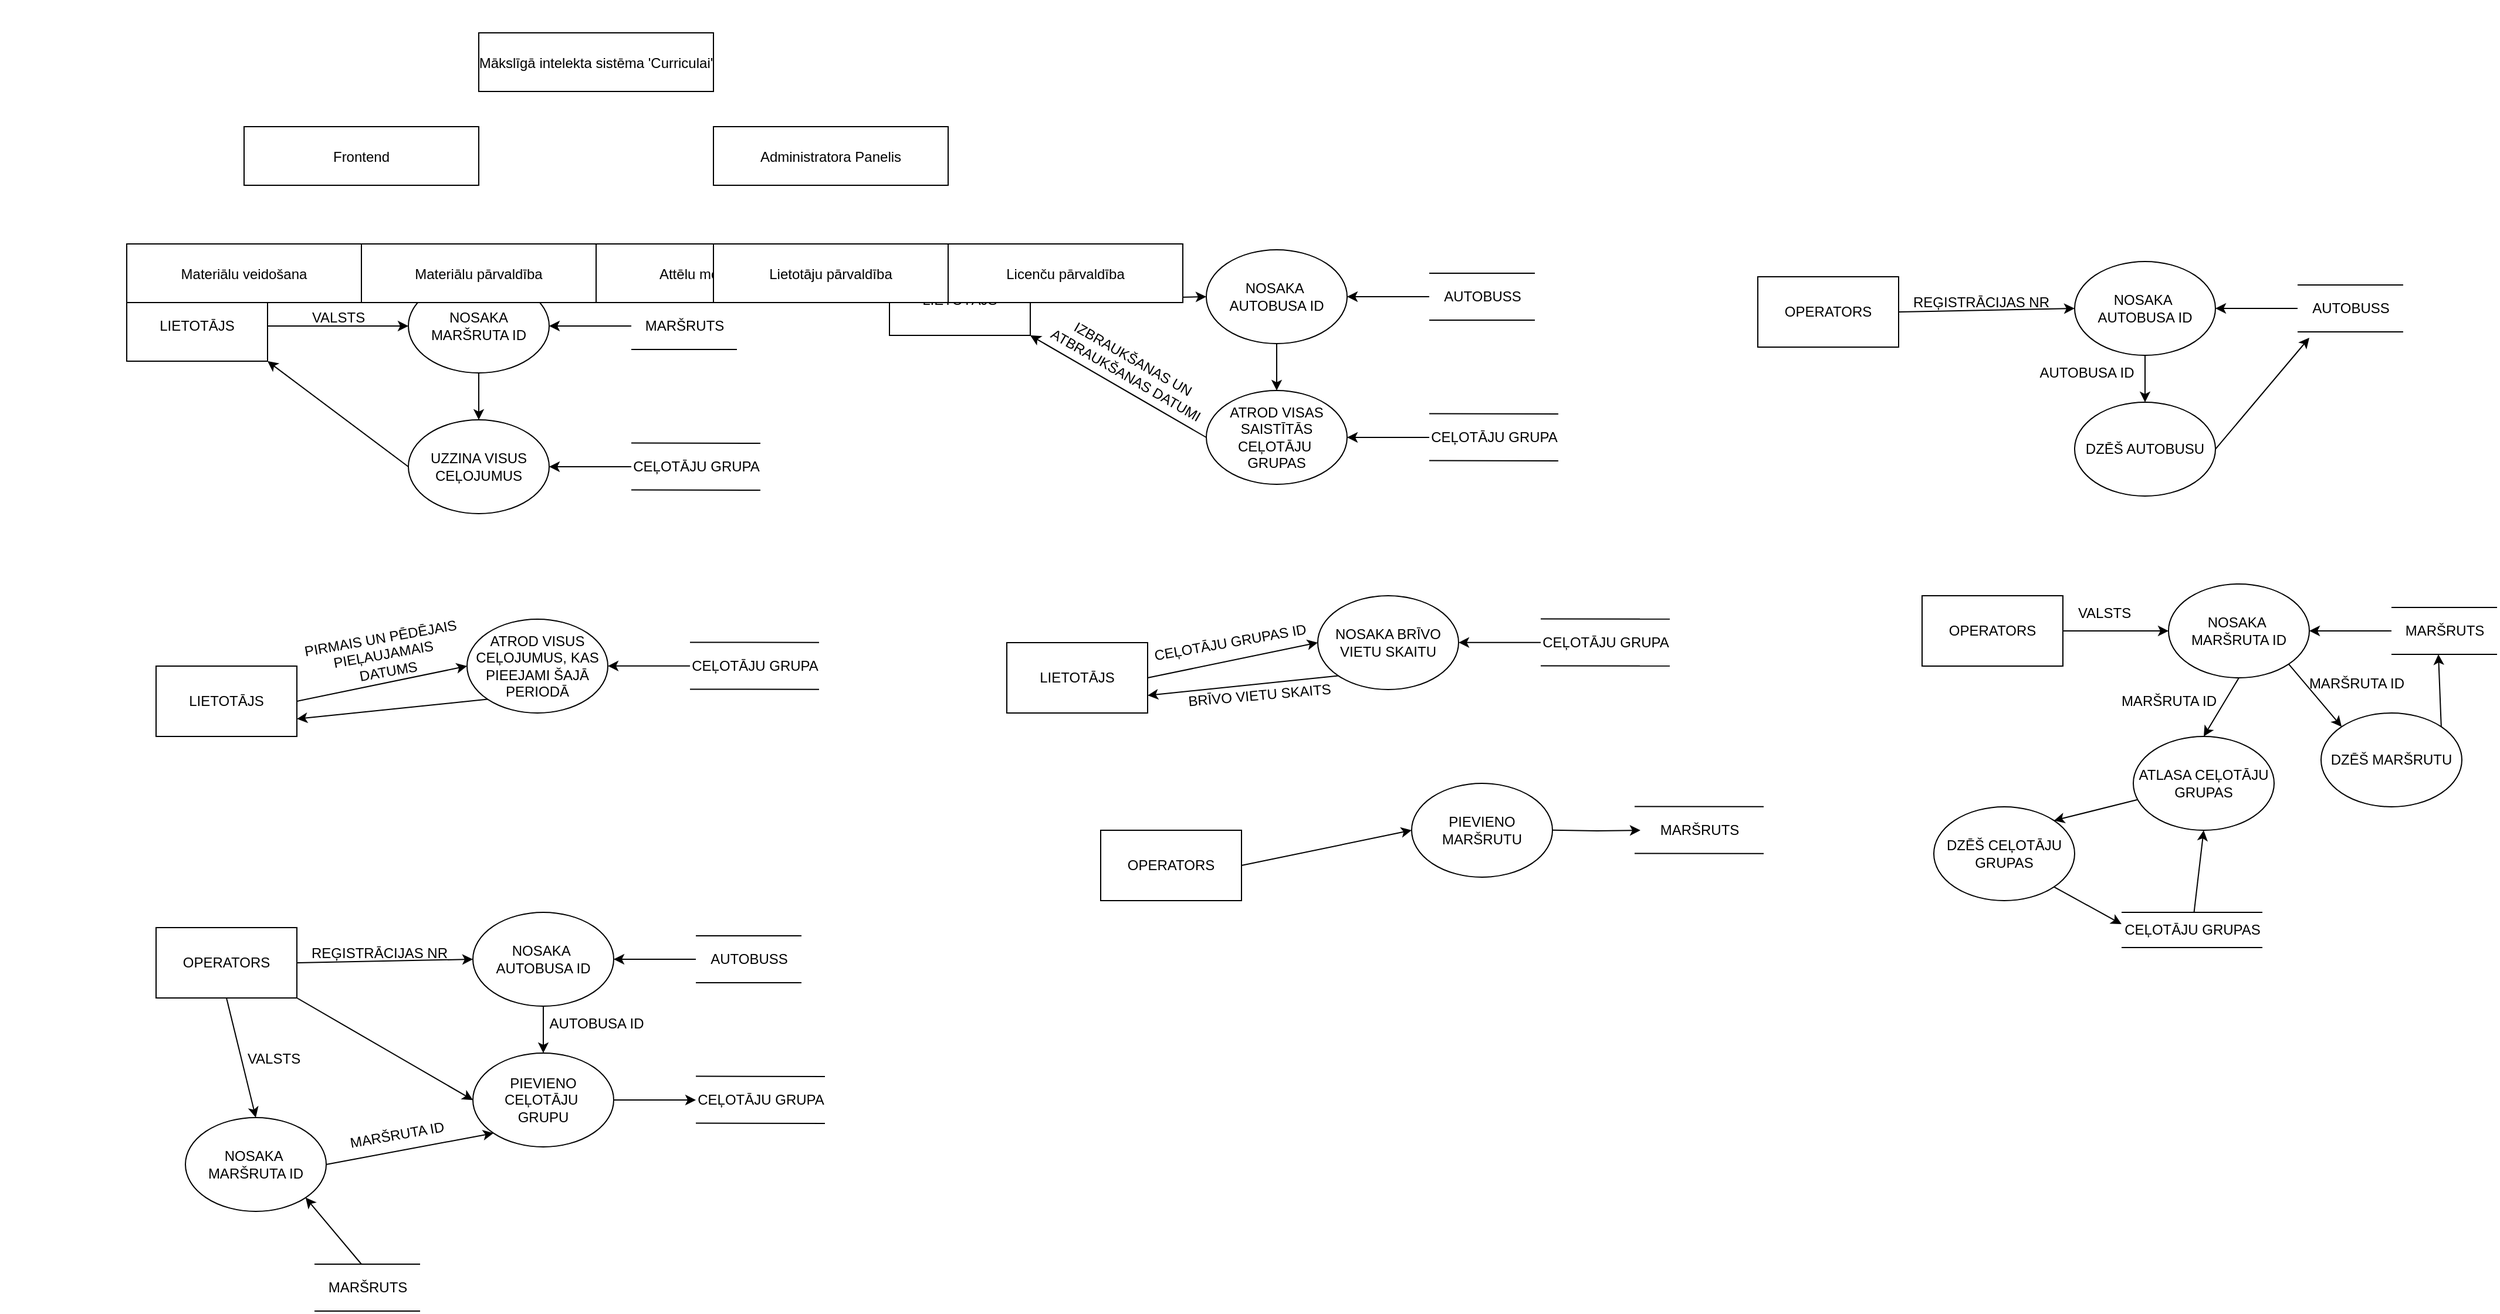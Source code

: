 <mxfile version="26.1.1">
  <diagram id="kgpKYQtTHZ0yAKxKKP6v" name="Page-1">
    <mxGraphModel dx="6524" dy="3916" grid="1" gridSize="10" guides="1" tooltips="1" connect="1" arrows="1" fold="1" page="1" pageScale="1" pageWidth="850" pageHeight="1100" math="0" shadow="0">
      <root>
        <mxCell id="0" />
        <mxCell id="1" parent="0" />
        <mxCell id="_P_tWsRWUz9dd7yuZsEV-2" value="LIETOTĀJS" style="rounded=0;whiteSpace=wrap;html=1;" parent="1" vertex="1">
          <mxGeometry x="100" y="240" width="120" height="60" as="geometry" />
        </mxCell>
        <mxCell id="_P_tWsRWUz9dd7yuZsEV-24" style="edgeStyle=orthogonalEdgeStyle;rounded=0;orthogonalLoop=1;jettySize=auto;html=1;exitX=0.5;exitY=1;exitDx=0;exitDy=0;entryX=0.5;entryY=0;entryDx=0;entryDy=0;" parent="1" source="_P_tWsRWUz9dd7yuZsEV-3" target="_P_tWsRWUz9dd7yuZsEV-13" edge="1">
          <mxGeometry relative="1" as="geometry" />
        </mxCell>
        <mxCell id="_P_tWsRWUz9dd7yuZsEV-3" value="NOSAKA MARŠRUTA ID" style="ellipse;whiteSpace=wrap;html=1;" parent="1" vertex="1">
          <mxGeometry x="340" y="230" width="120" height="80" as="geometry" />
        </mxCell>
        <mxCell id="_P_tWsRWUz9dd7yuZsEV-6" value="" style="endArrow=classic;html=1;rounded=0;entryX=0;entryY=0.5;entryDx=0;entryDy=0;" parent="1" target="_P_tWsRWUz9dd7yuZsEV-3" edge="1">
          <mxGeometry width="50" height="50" relative="1" as="geometry">
            <mxPoint x="220" y="270" as="sourcePoint" />
            <mxPoint x="270" y="220" as="targetPoint" />
          </mxGeometry>
        </mxCell>
        <mxCell id="_P_tWsRWUz9dd7yuZsEV-8" value="" style="endArrow=none;html=1;rounded=0;" parent="1" edge="1">
          <mxGeometry width="50" height="50" relative="1" as="geometry">
            <mxPoint x="530" y="250" as="sourcePoint" />
            <mxPoint x="620" y="250" as="targetPoint" />
          </mxGeometry>
        </mxCell>
        <mxCell id="_P_tWsRWUz9dd7yuZsEV-9" value="" style="endArrow=none;html=1;rounded=0;" parent="1" edge="1">
          <mxGeometry width="50" height="50" relative="1" as="geometry">
            <mxPoint x="530" y="290" as="sourcePoint" />
            <mxPoint x="620" y="290" as="targetPoint" />
          </mxGeometry>
        </mxCell>
        <mxCell id="_P_tWsRWUz9dd7yuZsEV-11" style="edgeStyle=orthogonalEdgeStyle;rounded=0;orthogonalLoop=1;jettySize=auto;html=1;entryX=1;entryY=0.5;entryDx=0;entryDy=0;" parent="1" source="_P_tWsRWUz9dd7yuZsEV-10" target="_P_tWsRWUz9dd7yuZsEV-3" edge="1">
          <mxGeometry relative="1" as="geometry" />
        </mxCell>
        <mxCell id="_P_tWsRWUz9dd7yuZsEV-10" value="MARŠRUTS" style="text;html=1;align=center;verticalAlign=middle;resizable=0;points=[];autosize=1;strokeColor=none;fillColor=none;" parent="1" vertex="1">
          <mxGeometry x="530" y="255" width="90" height="30" as="geometry" />
        </mxCell>
        <mxCell id="_P_tWsRWUz9dd7yuZsEV-12" value="VALSTS" style="text;html=1;align=center;verticalAlign=middle;resizable=0;points=[];autosize=1;strokeColor=none;fillColor=none;" parent="1" vertex="1">
          <mxGeometry x="245" y="248" width="70" height="30" as="geometry" />
        </mxCell>
        <mxCell id="_P_tWsRWUz9dd7yuZsEV-13" value="UZZINA VISUS CEĻOJUMUS" style="ellipse;whiteSpace=wrap;html=1;" parent="1" vertex="1">
          <mxGeometry x="340" y="350" width="120" height="80" as="geometry" />
        </mxCell>
        <mxCell id="_P_tWsRWUz9dd7yuZsEV-14" value="" style="endArrow=none;html=1;rounded=0;" parent="1" edge="1">
          <mxGeometry width="50" height="50" relative="1" as="geometry">
            <mxPoint x="530" y="369.8" as="sourcePoint" />
            <mxPoint x="640" y="370" as="targetPoint" />
          </mxGeometry>
        </mxCell>
        <mxCell id="_P_tWsRWUz9dd7yuZsEV-15" value="" style="endArrow=none;html=1;rounded=0;" parent="1" edge="1">
          <mxGeometry width="50" height="50" relative="1" as="geometry">
            <mxPoint x="530" y="409.8" as="sourcePoint" />
            <mxPoint x="640" y="410" as="targetPoint" />
          </mxGeometry>
        </mxCell>
        <mxCell id="_P_tWsRWUz9dd7yuZsEV-16" style="edgeStyle=orthogonalEdgeStyle;rounded=0;orthogonalLoop=1;jettySize=auto;html=1;entryX=1;entryY=0.5;entryDx=0;entryDy=0;exitX=0.077;exitY=0.5;exitDx=0;exitDy=0;exitPerimeter=0;" parent="1" source="_P_tWsRWUz9dd7yuZsEV-17" target="_P_tWsRWUz9dd7yuZsEV-13" edge="1">
          <mxGeometry relative="1" as="geometry">
            <mxPoint x="460" y="389.8" as="targetPoint" />
          </mxGeometry>
        </mxCell>
        <mxCell id="_P_tWsRWUz9dd7yuZsEV-17" value="CEĻOTĀJU GRUPA" style="text;html=1;align=center;verticalAlign=middle;resizable=0;points=[];autosize=1;strokeColor=none;fillColor=none;" parent="1" vertex="1">
          <mxGeometry x="520" y="375" width="130" height="30" as="geometry" />
        </mxCell>
        <mxCell id="_P_tWsRWUz9dd7yuZsEV-27" value="" style="endArrow=classic;html=1;rounded=0;entryX=1;entryY=1;entryDx=0;entryDy=0;exitX=0;exitY=0.5;exitDx=0;exitDy=0;" parent="1" source="_P_tWsRWUz9dd7yuZsEV-13" target="_P_tWsRWUz9dd7yuZsEV-2" edge="1">
          <mxGeometry width="50" height="50" relative="1" as="geometry">
            <mxPoint x="350" y="370" as="sourcePoint" />
            <mxPoint x="440" y="340" as="targetPoint" />
          </mxGeometry>
        </mxCell>
        <mxCell id="_P_tWsRWUz9dd7yuZsEV-28" value="LIETOTĀJS" style="rounded=0;whiteSpace=wrap;html=1;" parent="1" vertex="1">
          <mxGeometry x="125" y="560" width="120" height="60" as="geometry" />
        </mxCell>
        <mxCell id="_P_tWsRWUz9dd7yuZsEV-30" value="ATROD VISUS CEĻOJUMUS, KAS PIEEJAMI ŠAJĀ PERIODĀ" style="ellipse;whiteSpace=wrap;html=1;" parent="1" vertex="1">
          <mxGeometry x="390" y="520" width="120" height="80" as="geometry" />
        </mxCell>
        <mxCell id="_P_tWsRWUz9dd7yuZsEV-31" value="" style="endArrow=classic;html=1;rounded=0;entryX=0;entryY=0.5;entryDx=0;entryDy=0;exitX=1;exitY=0.5;exitDx=0;exitDy=0;" parent="1" source="_P_tWsRWUz9dd7yuZsEV-28" target="_P_tWsRWUz9dd7yuZsEV-30" edge="1">
          <mxGeometry width="50" height="50" relative="1" as="geometry">
            <mxPoint x="270" y="530" as="sourcePoint" />
            <mxPoint x="320" y="480" as="targetPoint" />
          </mxGeometry>
        </mxCell>
        <mxCell id="_P_tWsRWUz9dd7yuZsEV-36" value="PIRMAIS UN PĒDĒJAIS&amp;nbsp;&lt;div&gt;PIEĻAUJAMAIS&amp;nbsp;&lt;/div&gt;&lt;div&gt;DATUMS&lt;/div&gt;" style="text;html=1;align=center;verticalAlign=middle;resizable=0;points=[];autosize=1;strokeColor=none;fillColor=none;rotation=-10;" parent="1" vertex="1">
          <mxGeometry x="240" y="520" width="160" height="60" as="geometry" />
        </mxCell>
        <mxCell id="_P_tWsRWUz9dd7yuZsEV-38" value="" style="endArrow=none;html=1;rounded=0;" parent="1" edge="1">
          <mxGeometry width="50" height="50" relative="1" as="geometry">
            <mxPoint x="580" y="539.71" as="sourcePoint" />
            <mxPoint x="690" y="539.91" as="targetPoint" />
          </mxGeometry>
        </mxCell>
        <mxCell id="_P_tWsRWUz9dd7yuZsEV-39" value="" style="endArrow=none;html=1;rounded=0;" parent="1" edge="1">
          <mxGeometry width="50" height="50" relative="1" as="geometry">
            <mxPoint x="580" y="579.71" as="sourcePoint" />
            <mxPoint x="690" y="579.91" as="targetPoint" />
          </mxGeometry>
        </mxCell>
        <mxCell id="_P_tWsRWUz9dd7yuZsEV-40" style="edgeStyle=orthogonalEdgeStyle;rounded=0;orthogonalLoop=1;jettySize=auto;html=1;entryX=1;entryY=0.5;entryDx=0;entryDy=0;exitX=0.077;exitY=0.5;exitDx=0;exitDy=0;exitPerimeter=0;" parent="1" source="_P_tWsRWUz9dd7yuZsEV-41" edge="1">
          <mxGeometry relative="1" as="geometry">
            <mxPoint x="510" y="559.91" as="targetPoint" />
          </mxGeometry>
        </mxCell>
        <mxCell id="_P_tWsRWUz9dd7yuZsEV-41" value="CEĻOTĀJU GRUPA" style="text;html=1;align=center;verticalAlign=middle;resizable=0;points=[];autosize=1;strokeColor=none;fillColor=none;" parent="1" vertex="1">
          <mxGeometry x="570" y="544.91" width="130" height="30" as="geometry" />
        </mxCell>
        <mxCell id="_P_tWsRWUz9dd7yuZsEV-42" value="" style="endArrow=classic;html=1;rounded=0;entryX=1;entryY=0.75;entryDx=0;entryDy=0;exitX=0;exitY=1;exitDx=0;exitDy=0;" parent="1" source="_P_tWsRWUz9dd7yuZsEV-30" target="_P_tWsRWUz9dd7yuZsEV-28" edge="1">
          <mxGeometry width="50" height="50" relative="1" as="geometry">
            <mxPoint x="390" y="650" as="sourcePoint" />
            <mxPoint x="490" y="600" as="targetPoint" />
          </mxGeometry>
        </mxCell>
        <mxCell id="_P_tWsRWUz9dd7yuZsEV-44" value="LIETOTĀJS" style="rounded=0;whiteSpace=wrap;html=1;" parent="1" vertex="1">
          <mxGeometry x="750" y="218" width="120" height="60" as="geometry" />
        </mxCell>
        <mxCell id="_P_tWsRWUz9dd7yuZsEV-45" style="edgeStyle=orthogonalEdgeStyle;rounded=0;orthogonalLoop=1;jettySize=auto;html=1;exitX=0.5;exitY=1;exitDx=0;exitDy=0;entryX=0.5;entryY=0;entryDx=0;entryDy=0;" parent="1" source="_P_tWsRWUz9dd7yuZsEV-46" target="_P_tWsRWUz9dd7yuZsEV-53" edge="1">
          <mxGeometry relative="1" as="geometry" />
        </mxCell>
        <mxCell id="_P_tWsRWUz9dd7yuZsEV-46" value="NOSAKA&amp;nbsp;&lt;div&gt;AUTOBUSA ID&lt;/div&gt;" style="ellipse;whiteSpace=wrap;html=1;" parent="1" vertex="1">
          <mxGeometry x="1020" y="205" width="120" height="80" as="geometry" />
        </mxCell>
        <mxCell id="_P_tWsRWUz9dd7yuZsEV-47" value="" style="endArrow=classic;html=1;rounded=0;entryX=0;entryY=0.5;entryDx=0;entryDy=0;exitX=1;exitY=0.5;exitDx=0;exitDy=0;" parent="1" source="_P_tWsRWUz9dd7yuZsEV-44" target="_P_tWsRWUz9dd7yuZsEV-46" edge="1">
          <mxGeometry width="50" height="50" relative="1" as="geometry">
            <mxPoint x="900" y="245" as="sourcePoint" />
            <mxPoint x="950" y="195" as="targetPoint" />
          </mxGeometry>
        </mxCell>
        <mxCell id="_P_tWsRWUz9dd7yuZsEV-48" value="" style="endArrow=none;html=1;rounded=0;" parent="1" edge="1">
          <mxGeometry width="50" height="50" relative="1" as="geometry">
            <mxPoint x="1210" y="225" as="sourcePoint" />
            <mxPoint x="1300" y="225" as="targetPoint" />
          </mxGeometry>
        </mxCell>
        <mxCell id="_P_tWsRWUz9dd7yuZsEV-49" value="" style="endArrow=none;html=1;rounded=0;" parent="1" edge="1">
          <mxGeometry width="50" height="50" relative="1" as="geometry">
            <mxPoint x="1210" y="265" as="sourcePoint" />
            <mxPoint x="1300" y="265" as="targetPoint" />
          </mxGeometry>
        </mxCell>
        <mxCell id="_P_tWsRWUz9dd7yuZsEV-50" style="edgeStyle=orthogonalEdgeStyle;rounded=0;orthogonalLoop=1;jettySize=auto;html=1;entryX=1;entryY=0.5;entryDx=0;entryDy=0;" parent="1" source="_P_tWsRWUz9dd7yuZsEV-51" target="_P_tWsRWUz9dd7yuZsEV-46" edge="1">
          <mxGeometry relative="1" as="geometry" />
        </mxCell>
        <mxCell id="_P_tWsRWUz9dd7yuZsEV-51" value="AUTOBUSS" style="text;html=1;align=center;verticalAlign=middle;resizable=0;points=[];autosize=1;strokeColor=none;fillColor=none;" parent="1" vertex="1">
          <mxGeometry x="1210" y="230" width="90" height="30" as="geometry" />
        </mxCell>
        <mxCell id="_P_tWsRWUz9dd7yuZsEV-52" value="REĢISTRĀCIJAS NR" style="text;html=1;align=center;verticalAlign=middle;resizable=0;points=[];autosize=1;strokeColor=none;fillColor=none;" parent="1" vertex="1">
          <mxGeometry x="870" y="225" width="140" height="30" as="geometry" />
        </mxCell>
        <mxCell id="_P_tWsRWUz9dd7yuZsEV-53" value="ATROD VISAS SAISTĪTĀS CEĻOTĀJU&amp;nbsp;&lt;div&gt;GRUPAS&lt;/div&gt;" style="ellipse;whiteSpace=wrap;html=1;" parent="1" vertex="1">
          <mxGeometry x="1020" y="325" width="120" height="80" as="geometry" />
        </mxCell>
        <mxCell id="_P_tWsRWUz9dd7yuZsEV-54" value="" style="endArrow=none;html=1;rounded=0;" parent="1" edge="1">
          <mxGeometry width="50" height="50" relative="1" as="geometry">
            <mxPoint x="1210" y="344.8" as="sourcePoint" />
            <mxPoint x="1320" y="345" as="targetPoint" />
          </mxGeometry>
        </mxCell>
        <mxCell id="_P_tWsRWUz9dd7yuZsEV-55" value="" style="endArrow=none;html=1;rounded=0;" parent="1" edge="1">
          <mxGeometry width="50" height="50" relative="1" as="geometry">
            <mxPoint x="1210" y="384.8" as="sourcePoint" />
            <mxPoint x="1320" y="385" as="targetPoint" />
          </mxGeometry>
        </mxCell>
        <mxCell id="_P_tWsRWUz9dd7yuZsEV-56" style="edgeStyle=orthogonalEdgeStyle;rounded=0;orthogonalLoop=1;jettySize=auto;html=1;entryX=1;entryY=0.5;entryDx=0;entryDy=0;exitX=0.077;exitY=0.5;exitDx=0;exitDy=0;exitPerimeter=0;" parent="1" source="_P_tWsRWUz9dd7yuZsEV-57" target="_P_tWsRWUz9dd7yuZsEV-53" edge="1">
          <mxGeometry relative="1" as="geometry">
            <mxPoint x="1140" y="364.8" as="targetPoint" />
          </mxGeometry>
        </mxCell>
        <mxCell id="_P_tWsRWUz9dd7yuZsEV-57" value="CEĻOTĀJU GRUPA" style="text;html=1;align=center;verticalAlign=middle;resizable=0;points=[];autosize=1;strokeColor=none;fillColor=none;" parent="1" vertex="1">
          <mxGeometry x="1200" y="350" width="130" height="30" as="geometry" />
        </mxCell>
        <mxCell id="_P_tWsRWUz9dd7yuZsEV-58" value="" style="endArrow=classic;html=1;rounded=0;entryX=1;entryY=1;entryDx=0;entryDy=0;exitX=0;exitY=0.5;exitDx=0;exitDy=0;" parent="1" source="_P_tWsRWUz9dd7yuZsEV-53" target="_P_tWsRWUz9dd7yuZsEV-44" edge="1">
          <mxGeometry width="50" height="50" relative="1" as="geometry">
            <mxPoint x="1030" y="345" as="sourcePoint" />
            <mxPoint x="1120" y="315" as="targetPoint" />
          </mxGeometry>
        </mxCell>
        <mxCell id="_P_tWsRWUz9dd7yuZsEV-59" value="IZBRAUKŠANAS UN&amp;nbsp;&lt;div&gt;ATBRAUKŠANAS DATUMI&lt;/div&gt;" style="text;html=1;align=center;verticalAlign=middle;resizable=0;points=[];autosize=1;strokeColor=none;fillColor=none;rotation=30;" parent="1" vertex="1">
          <mxGeometry x="870" y="285" width="170" height="40" as="geometry" />
        </mxCell>
        <mxCell id="_P_tWsRWUz9dd7yuZsEV-60" value="LIETOTĀJS" style="rounded=0;whiteSpace=wrap;html=1;" parent="1" vertex="1">
          <mxGeometry x="850" y="540" width="120" height="60" as="geometry" />
        </mxCell>
        <mxCell id="_P_tWsRWUz9dd7yuZsEV-61" value="NOSAKA BRĪVO VIETU SKAITU" style="ellipse;whiteSpace=wrap;html=1;" parent="1" vertex="1">
          <mxGeometry x="1115" y="500" width="120" height="80" as="geometry" />
        </mxCell>
        <mxCell id="_P_tWsRWUz9dd7yuZsEV-62" value="" style="endArrow=classic;html=1;rounded=0;entryX=0;entryY=0.5;entryDx=0;entryDy=0;exitX=1;exitY=0.5;exitDx=0;exitDy=0;" parent="1" source="_P_tWsRWUz9dd7yuZsEV-60" target="_P_tWsRWUz9dd7yuZsEV-61" edge="1">
          <mxGeometry width="50" height="50" relative="1" as="geometry">
            <mxPoint x="995" y="510" as="sourcePoint" />
            <mxPoint x="1045" y="460" as="targetPoint" />
          </mxGeometry>
        </mxCell>
        <mxCell id="_P_tWsRWUz9dd7yuZsEV-63" value="CEĻOTĀJU GRUPAS ID" style="text;html=1;align=center;verticalAlign=middle;resizable=0;points=[];autosize=1;strokeColor=none;fillColor=none;rotation=-10;" parent="1" vertex="1">
          <mxGeometry x="965" y="524.91" width="150" height="30" as="geometry" />
        </mxCell>
        <mxCell id="_P_tWsRWUz9dd7yuZsEV-64" value="" style="endArrow=none;html=1;rounded=0;" parent="1" edge="1">
          <mxGeometry width="50" height="50" relative="1" as="geometry">
            <mxPoint x="1305" y="519.71" as="sourcePoint" />
            <mxPoint x="1415" y="519.91" as="targetPoint" />
          </mxGeometry>
        </mxCell>
        <mxCell id="_P_tWsRWUz9dd7yuZsEV-65" value="" style="endArrow=none;html=1;rounded=0;" parent="1" edge="1">
          <mxGeometry width="50" height="50" relative="1" as="geometry">
            <mxPoint x="1305" y="559.71" as="sourcePoint" />
            <mxPoint x="1415" y="559.91" as="targetPoint" />
          </mxGeometry>
        </mxCell>
        <mxCell id="_P_tWsRWUz9dd7yuZsEV-66" style="edgeStyle=orthogonalEdgeStyle;rounded=0;orthogonalLoop=1;jettySize=auto;html=1;entryX=1;entryY=0.5;entryDx=0;entryDy=0;exitX=0.077;exitY=0.5;exitDx=0;exitDy=0;exitPerimeter=0;" parent="1" source="_P_tWsRWUz9dd7yuZsEV-67" edge="1">
          <mxGeometry relative="1" as="geometry">
            <mxPoint x="1235" y="539.91" as="targetPoint" />
          </mxGeometry>
        </mxCell>
        <mxCell id="_P_tWsRWUz9dd7yuZsEV-67" value="CEĻOTĀJU GRUPA" style="text;html=1;align=center;verticalAlign=middle;resizable=0;points=[];autosize=1;strokeColor=none;fillColor=none;" parent="1" vertex="1">
          <mxGeometry x="1295" y="524.91" width="130" height="30" as="geometry" />
        </mxCell>
        <mxCell id="_P_tWsRWUz9dd7yuZsEV-68" value="" style="endArrow=classic;html=1;rounded=0;entryX=1;entryY=0.75;entryDx=0;entryDy=0;exitX=0;exitY=1;exitDx=0;exitDy=0;" parent="1" source="_P_tWsRWUz9dd7yuZsEV-61" target="_P_tWsRWUz9dd7yuZsEV-60" edge="1">
          <mxGeometry width="50" height="50" relative="1" as="geometry">
            <mxPoint x="1115" y="630" as="sourcePoint" />
            <mxPoint x="1215" y="580" as="targetPoint" />
          </mxGeometry>
        </mxCell>
        <mxCell id="_P_tWsRWUz9dd7yuZsEV-69" value="BRĪVO VIETU SKAITS" style="text;html=1;align=center;verticalAlign=middle;resizable=0;points=[];autosize=1;strokeColor=none;fillColor=none;rotation=-5;" parent="1" vertex="1">
          <mxGeometry x="990" y="570" width="150" height="30" as="geometry" />
        </mxCell>
        <mxCell id="_P_tWsRWUz9dd7yuZsEV-70" value="OPERATORS" style="rounded=0;whiteSpace=wrap;html=1;" parent="1" vertex="1">
          <mxGeometry x="930" y="700" width="120" height="60" as="geometry" />
        </mxCell>
        <mxCell id="_P_tWsRWUz9dd7yuZsEV-71" value="PIEVIENO MARŠRUTU" style="ellipse;whiteSpace=wrap;html=1;" parent="1" vertex="1">
          <mxGeometry x="1195" y="660" width="120" height="80" as="geometry" />
        </mxCell>
        <mxCell id="_P_tWsRWUz9dd7yuZsEV-72" value="" style="endArrow=classic;html=1;rounded=0;entryX=0;entryY=0.5;entryDx=0;entryDy=0;exitX=1;exitY=0.5;exitDx=0;exitDy=0;" parent="1" source="_P_tWsRWUz9dd7yuZsEV-70" target="_P_tWsRWUz9dd7yuZsEV-71" edge="1">
          <mxGeometry width="50" height="50" relative="1" as="geometry">
            <mxPoint x="1075" y="670" as="sourcePoint" />
            <mxPoint x="1125" y="620" as="targetPoint" />
          </mxGeometry>
        </mxCell>
        <mxCell id="_P_tWsRWUz9dd7yuZsEV-74" value="" style="endArrow=none;html=1;rounded=0;" parent="1" edge="1">
          <mxGeometry width="50" height="50" relative="1" as="geometry">
            <mxPoint x="1385" y="679.71" as="sourcePoint" />
            <mxPoint x="1495" y="679.91" as="targetPoint" />
          </mxGeometry>
        </mxCell>
        <mxCell id="_P_tWsRWUz9dd7yuZsEV-75" value="" style="endArrow=none;html=1;rounded=0;" parent="1" edge="1">
          <mxGeometry width="50" height="50" relative="1" as="geometry">
            <mxPoint x="1385" y="719.71" as="sourcePoint" />
            <mxPoint x="1495" y="719.91" as="targetPoint" />
          </mxGeometry>
        </mxCell>
        <mxCell id="_P_tWsRWUz9dd7yuZsEV-76" style="edgeStyle=orthogonalEdgeStyle;rounded=0;orthogonalLoop=1;jettySize=auto;html=1;entryX=1;entryY=0.5;entryDx=0;entryDy=0;startArrow=classic;startFill=1;endArrow=none;endFill=0;" parent="1" edge="1">
          <mxGeometry relative="1" as="geometry">
            <mxPoint x="1315" y="699.91" as="targetPoint" />
            <mxPoint x="1390" y="700" as="sourcePoint" />
          </mxGeometry>
        </mxCell>
        <mxCell id="_P_tWsRWUz9dd7yuZsEV-77" value="MARŠRUTS" style="text;html=1;align=center;verticalAlign=middle;resizable=0;points=[];autosize=1;strokeColor=none;fillColor=none;" parent="1" vertex="1">
          <mxGeometry x="1395" y="684.91" width="90" height="30" as="geometry" />
        </mxCell>
        <mxCell id="_P_tWsRWUz9dd7yuZsEV-80" value="OPERATORS" style="rounded=0;whiteSpace=wrap;html=1;" parent="1" vertex="1">
          <mxGeometry x="125" y="783" width="120" height="60" as="geometry" />
        </mxCell>
        <mxCell id="_P_tWsRWUz9dd7yuZsEV-81" style="edgeStyle=orthogonalEdgeStyle;rounded=0;orthogonalLoop=1;jettySize=auto;html=1;exitX=0.5;exitY=1;exitDx=0;exitDy=0;entryX=0.5;entryY=0;entryDx=0;entryDy=0;" parent="1" source="_P_tWsRWUz9dd7yuZsEV-82" target="_P_tWsRWUz9dd7yuZsEV-89" edge="1">
          <mxGeometry relative="1" as="geometry" />
        </mxCell>
        <mxCell id="_P_tWsRWUz9dd7yuZsEV-82" value="NOSAKA&amp;nbsp;&lt;div&gt;AUTOBUSA ID&lt;/div&gt;" style="ellipse;whiteSpace=wrap;html=1;" parent="1" vertex="1">
          <mxGeometry x="395" y="770" width="120" height="80" as="geometry" />
        </mxCell>
        <mxCell id="_P_tWsRWUz9dd7yuZsEV-83" value="" style="endArrow=classic;html=1;rounded=0;entryX=0;entryY=0.5;entryDx=0;entryDy=0;exitX=1;exitY=0.5;exitDx=0;exitDy=0;" parent="1" source="_P_tWsRWUz9dd7yuZsEV-80" target="_P_tWsRWUz9dd7yuZsEV-82" edge="1">
          <mxGeometry width="50" height="50" relative="1" as="geometry">
            <mxPoint x="275" y="810" as="sourcePoint" />
            <mxPoint x="325" y="760" as="targetPoint" />
          </mxGeometry>
        </mxCell>
        <mxCell id="_P_tWsRWUz9dd7yuZsEV-84" value="" style="endArrow=none;html=1;rounded=0;" parent="1" edge="1">
          <mxGeometry width="50" height="50" relative="1" as="geometry">
            <mxPoint x="585" y="790" as="sourcePoint" />
            <mxPoint x="675" y="790" as="targetPoint" />
          </mxGeometry>
        </mxCell>
        <mxCell id="_P_tWsRWUz9dd7yuZsEV-85" value="" style="endArrow=none;html=1;rounded=0;" parent="1" edge="1">
          <mxGeometry width="50" height="50" relative="1" as="geometry">
            <mxPoint x="585" y="830" as="sourcePoint" />
            <mxPoint x="675" y="830" as="targetPoint" />
          </mxGeometry>
        </mxCell>
        <mxCell id="_P_tWsRWUz9dd7yuZsEV-86" style="edgeStyle=orthogonalEdgeStyle;rounded=0;orthogonalLoop=1;jettySize=auto;html=1;entryX=1;entryY=0.5;entryDx=0;entryDy=0;" parent="1" source="_P_tWsRWUz9dd7yuZsEV-87" target="_P_tWsRWUz9dd7yuZsEV-82" edge="1">
          <mxGeometry relative="1" as="geometry" />
        </mxCell>
        <mxCell id="_P_tWsRWUz9dd7yuZsEV-87" value="AUTOBUSS" style="text;html=1;align=center;verticalAlign=middle;resizable=0;points=[];autosize=1;strokeColor=none;fillColor=none;" parent="1" vertex="1">
          <mxGeometry x="585" y="795" width="90" height="30" as="geometry" />
        </mxCell>
        <mxCell id="_P_tWsRWUz9dd7yuZsEV-88" value="REĢISTRĀCIJAS NR" style="text;html=1;align=center;verticalAlign=middle;resizable=0;points=[];autosize=1;strokeColor=none;fillColor=none;" parent="1" vertex="1">
          <mxGeometry x="245" y="790" width="140" height="30" as="geometry" />
        </mxCell>
        <mxCell id="_P_tWsRWUz9dd7yuZsEV-89" value="PIEVIENO CEĻOTĀJU&amp;nbsp;&lt;div&gt;GRUPU&lt;/div&gt;" style="ellipse;whiteSpace=wrap;html=1;" parent="1" vertex="1">
          <mxGeometry x="395" y="890" width="120" height="80" as="geometry" />
        </mxCell>
        <mxCell id="_P_tWsRWUz9dd7yuZsEV-90" value="" style="endArrow=none;html=1;rounded=0;" parent="1" edge="1">
          <mxGeometry width="50" height="50" relative="1" as="geometry">
            <mxPoint x="585" y="909.8" as="sourcePoint" />
            <mxPoint x="695" y="910" as="targetPoint" />
          </mxGeometry>
        </mxCell>
        <mxCell id="_P_tWsRWUz9dd7yuZsEV-91" value="" style="endArrow=none;html=1;rounded=0;" parent="1" edge="1">
          <mxGeometry width="50" height="50" relative="1" as="geometry">
            <mxPoint x="585" y="949.8" as="sourcePoint" />
            <mxPoint x="695" y="950" as="targetPoint" />
          </mxGeometry>
        </mxCell>
        <mxCell id="_P_tWsRWUz9dd7yuZsEV-92" style="edgeStyle=orthogonalEdgeStyle;rounded=0;orthogonalLoop=1;jettySize=auto;html=1;entryX=1;entryY=0.5;entryDx=0;entryDy=0;exitX=0.077;exitY=0.5;exitDx=0;exitDy=0;exitPerimeter=0;endArrow=none;endFill=0;startArrow=classic;startFill=1;" parent="1" source="_P_tWsRWUz9dd7yuZsEV-93" target="_P_tWsRWUz9dd7yuZsEV-89" edge="1">
          <mxGeometry relative="1" as="geometry">
            <mxPoint x="515" y="929.8" as="targetPoint" />
          </mxGeometry>
        </mxCell>
        <mxCell id="_P_tWsRWUz9dd7yuZsEV-93" value="CEĻOTĀJU GRUPA" style="text;html=1;align=center;verticalAlign=middle;resizable=0;points=[];autosize=1;strokeColor=none;fillColor=none;" parent="1" vertex="1">
          <mxGeometry x="575" y="915" width="130" height="30" as="geometry" />
        </mxCell>
        <mxCell id="_P_tWsRWUz9dd7yuZsEV-94" value="" style="endArrow=none;html=1;rounded=0;entryX=1;entryY=1;entryDx=0;entryDy=0;exitX=0;exitY=0.5;exitDx=0;exitDy=0;endFill=0;startArrow=classic;startFill=1;" parent="1" source="_P_tWsRWUz9dd7yuZsEV-89" target="_P_tWsRWUz9dd7yuZsEV-80" edge="1">
          <mxGeometry width="50" height="50" relative="1" as="geometry">
            <mxPoint x="405" y="910" as="sourcePoint" />
            <mxPoint x="495" y="880" as="targetPoint" />
          </mxGeometry>
        </mxCell>
        <mxCell id="_P_tWsRWUz9dd7yuZsEV-96" value="AUTOBUSA ID" style="text;html=1;align=center;verticalAlign=middle;resizable=0;points=[];autosize=1;strokeColor=none;fillColor=none;" parent="1" vertex="1">
          <mxGeometry x="450" y="850" width="100" height="30" as="geometry" />
        </mxCell>
        <mxCell id="_P_tWsRWUz9dd7yuZsEV-97" value="NOSAKA&amp;nbsp;&lt;div&gt;MARŠRUTA ID&lt;/div&gt;" style="ellipse;whiteSpace=wrap;html=1;" parent="1" vertex="1">
          <mxGeometry x="150" y="945" width="120" height="80" as="geometry" />
        </mxCell>
        <mxCell id="_P_tWsRWUz9dd7yuZsEV-98" value="" style="endArrow=none;html=1;rounded=0;" parent="1" edge="1">
          <mxGeometry width="50" height="50" relative="1" as="geometry">
            <mxPoint x="260" y="1070" as="sourcePoint" />
            <mxPoint x="350" y="1070" as="targetPoint" />
          </mxGeometry>
        </mxCell>
        <mxCell id="_P_tWsRWUz9dd7yuZsEV-99" value="" style="endArrow=none;html=1;rounded=0;" parent="1" edge="1">
          <mxGeometry width="50" height="50" relative="1" as="geometry">
            <mxPoint x="260" y="1110" as="sourcePoint" />
            <mxPoint x="350" y="1110" as="targetPoint" />
          </mxGeometry>
        </mxCell>
        <mxCell id="_P_tWsRWUz9dd7yuZsEV-100" style="rounded=0;orthogonalLoop=1;jettySize=auto;html=1;entryX=1;entryY=1;entryDx=0;entryDy=0;" parent="1" target="_P_tWsRWUz9dd7yuZsEV-97" edge="1">
          <mxGeometry relative="1" as="geometry">
            <mxPoint x="300" y="1070" as="sourcePoint" />
          </mxGeometry>
        </mxCell>
        <mxCell id="_P_tWsRWUz9dd7yuZsEV-101" value="MARŠRUTS" style="text;html=1;align=center;verticalAlign=middle;resizable=0;points=[];autosize=1;strokeColor=none;fillColor=none;" parent="1" vertex="1">
          <mxGeometry x="260" y="1075" width="90" height="30" as="geometry" />
        </mxCell>
        <mxCell id="_P_tWsRWUz9dd7yuZsEV-102" value="VALSTS" style="text;html=1;align=center;verticalAlign=middle;resizable=0;points=[];autosize=1;strokeColor=none;fillColor=none;rotation=0;" parent="1" vertex="1">
          <mxGeometry x="190" y="880" width="70" height="30" as="geometry" />
        </mxCell>
        <mxCell id="_P_tWsRWUz9dd7yuZsEV-103" value="" style="endArrow=none;html=1;rounded=0;entryX=0.5;entryY=1;entryDx=0;entryDy=0;endFill=0;startArrow=classic;startFill=1;exitX=0.5;exitY=0;exitDx=0;exitDy=0;" parent="1" source="_P_tWsRWUz9dd7yuZsEV-97" target="_P_tWsRWUz9dd7yuZsEV-80" edge="1">
          <mxGeometry width="50" height="50" relative="1" as="geometry">
            <mxPoint x="210" y="970" as="sourcePoint" />
            <mxPoint x="190" y="843" as="targetPoint" />
          </mxGeometry>
        </mxCell>
        <mxCell id="_P_tWsRWUz9dd7yuZsEV-104" value="" style="endArrow=none;html=1;rounded=0;entryX=1;entryY=0.5;entryDx=0;entryDy=0;exitX=0;exitY=1;exitDx=0;exitDy=0;endFill=0;startArrow=classic;startFill=1;" parent="1" source="_P_tWsRWUz9dd7yuZsEV-89" target="_P_tWsRWUz9dd7yuZsEV-97" edge="1">
          <mxGeometry width="50" height="50" relative="1" as="geometry">
            <mxPoint x="420" y="1057" as="sourcePoint" />
            <mxPoint x="270" y="970" as="targetPoint" />
          </mxGeometry>
        </mxCell>
        <mxCell id="_P_tWsRWUz9dd7yuZsEV-105" value="MARŠRUTA ID" style="text;html=1;align=center;verticalAlign=middle;resizable=0;points=[];autosize=1;strokeColor=none;fillColor=none;rotation=-10;" parent="1" vertex="1">
          <mxGeometry x="280" y="945" width="100" height="30" as="geometry" />
        </mxCell>
        <mxCell id="_P_tWsRWUz9dd7yuZsEV-106" value="OPERATORS" style="rounded=0;whiteSpace=wrap;html=1;" parent="1" vertex="1">
          <mxGeometry x="1490" y="228" width="120" height="60" as="geometry" />
        </mxCell>
        <mxCell id="_P_tWsRWUz9dd7yuZsEV-107" style="edgeStyle=orthogonalEdgeStyle;rounded=0;orthogonalLoop=1;jettySize=auto;html=1;exitX=0.5;exitY=1;exitDx=0;exitDy=0;entryX=0.5;entryY=0;entryDx=0;entryDy=0;" parent="1" source="_P_tWsRWUz9dd7yuZsEV-108" target="_P_tWsRWUz9dd7yuZsEV-115" edge="1">
          <mxGeometry relative="1" as="geometry" />
        </mxCell>
        <mxCell id="_P_tWsRWUz9dd7yuZsEV-108" value="NOSAKA&amp;nbsp;&lt;div&gt;AUTOBUSA ID&lt;/div&gt;" style="ellipse;whiteSpace=wrap;html=1;" parent="1" vertex="1">
          <mxGeometry x="1760" y="215" width="120" height="80" as="geometry" />
        </mxCell>
        <mxCell id="_P_tWsRWUz9dd7yuZsEV-109" value="" style="endArrow=classic;html=1;rounded=0;entryX=0;entryY=0.5;entryDx=0;entryDy=0;exitX=1;exitY=0.5;exitDx=0;exitDy=0;" parent="1" source="_P_tWsRWUz9dd7yuZsEV-106" target="_P_tWsRWUz9dd7yuZsEV-108" edge="1">
          <mxGeometry width="50" height="50" relative="1" as="geometry">
            <mxPoint x="1640" y="255" as="sourcePoint" />
            <mxPoint x="1690" y="205" as="targetPoint" />
          </mxGeometry>
        </mxCell>
        <mxCell id="_P_tWsRWUz9dd7yuZsEV-110" value="" style="endArrow=none;html=1;rounded=0;" parent="1" edge="1">
          <mxGeometry width="50" height="50" relative="1" as="geometry">
            <mxPoint x="1950" y="235" as="sourcePoint" />
            <mxPoint x="2040" y="235" as="targetPoint" />
          </mxGeometry>
        </mxCell>
        <mxCell id="_P_tWsRWUz9dd7yuZsEV-111" value="" style="endArrow=none;html=1;rounded=0;" parent="1" edge="1">
          <mxGeometry width="50" height="50" relative="1" as="geometry">
            <mxPoint x="1950" y="275" as="sourcePoint" />
            <mxPoint x="2040" y="275" as="targetPoint" />
          </mxGeometry>
        </mxCell>
        <mxCell id="_P_tWsRWUz9dd7yuZsEV-112" style="edgeStyle=orthogonalEdgeStyle;rounded=0;orthogonalLoop=1;jettySize=auto;html=1;entryX=1;entryY=0.5;entryDx=0;entryDy=0;" parent="1" source="_P_tWsRWUz9dd7yuZsEV-113" target="_P_tWsRWUz9dd7yuZsEV-108" edge="1">
          <mxGeometry relative="1" as="geometry" />
        </mxCell>
        <mxCell id="_P_tWsRWUz9dd7yuZsEV-113" value="AUTOBUSS" style="text;html=1;align=center;verticalAlign=middle;resizable=0;points=[];autosize=1;strokeColor=none;fillColor=none;" parent="1" vertex="1">
          <mxGeometry x="1950" y="240" width="90" height="30" as="geometry" />
        </mxCell>
        <mxCell id="_P_tWsRWUz9dd7yuZsEV-114" value="REĢISTRĀCIJAS NR" style="text;html=1;align=center;verticalAlign=middle;resizable=0;points=[];autosize=1;strokeColor=none;fillColor=none;" parent="1" vertex="1">
          <mxGeometry x="1610" y="235" width="140" height="30" as="geometry" />
        </mxCell>
        <mxCell id="_P_tWsRWUz9dd7yuZsEV-115" value="DZĒŠ AUTOBUSU" style="ellipse;whiteSpace=wrap;html=1;" parent="1" vertex="1">
          <mxGeometry x="1760" y="335" width="120" height="80" as="geometry" />
        </mxCell>
        <mxCell id="_P_tWsRWUz9dd7yuZsEV-122" style="rounded=0;orthogonalLoop=1;jettySize=auto;html=1;exitX=1;exitY=0.5;exitDx=0;exitDy=0;" parent="1" source="_P_tWsRWUz9dd7yuZsEV-115" edge="1">
          <mxGeometry relative="1" as="geometry">
            <mxPoint x="1960" y="280" as="targetPoint" />
          </mxGeometry>
        </mxCell>
        <mxCell id="_P_tWsRWUz9dd7yuZsEV-123" value="AUTOBUSA ID" style="text;html=1;align=center;verticalAlign=middle;resizable=0;points=[];autosize=1;strokeColor=none;fillColor=none;" parent="1" vertex="1">
          <mxGeometry x="1720" y="295" width="100" height="30" as="geometry" />
        </mxCell>
        <mxCell id="_P_tWsRWUz9dd7yuZsEV-124" value="OPERATORS" style="rounded=0;whiteSpace=wrap;html=1;" parent="1" vertex="1">
          <mxGeometry x="1630" y="500" width="120" height="60" as="geometry" />
        </mxCell>
        <mxCell id="_P_tWsRWUz9dd7yuZsEV-125" style="rounded=0;orthogonalLoop=1;jettySize=auto;html=1;exitX=1;exitY=1;exitDx=0;exitDy=0;entryX=0;entryY=0;entryDx=0;entryDy=0;" parent="1" source="_P_tWsRWUz9dd7yuZsEV-126" target="_P_tWsRWUz9dd7yuZsEV-133" edge="1">
          <mxGeometry relative="1" as="geometry" />
        </mxCell>
        <mxCell id="_P_tWsRWUz9dd7yuZsEV-126" value="NOSAKA&amp;nbsp;&lt;div&gt;MARŠRUTA ID&lt;/div&gt;" style="ellipse;whiteSpace=wrap;html=1;" parent="1" vertex="1">
          <mxGeometry x="1840" y="490" width="120" height="80" as="geometry" />
        </mxCell>
        <mxCell id="_P_tWsRWUz9dd7yuZsEV-127" value="" style="endArrow=classic;html=1;rounded=0;entryX=0;entryY=0.5;entryDx=0;entryDy=0;exitX=1;exitY=0.5;exitDx=0;exitDy=0;" parent="1" source="_P_tWsRWUz9dd7yuZsEV-124" target="_P_tWsRWUz9dd7yuZsEV-126" edge="1">
          <mxGeometry width="50" height="50" relative="1" as="geometry">
            <mxPoint x="1720" y="530" as="sourcePoint" />
            <mxPoint x="1770" y="480" as="targetPoint" />
          </mxGeometry>
        </mxCell>
        <mxCell id="_P_tWsRWUz9dd7yuZsEV-128" value="" style="endArrow=none;html=1;rounded=0;" parent="1" edge="1">
          <mxGeometry width="50" height="50" relative="1" as="geometry">
            <mxPoint x="2030" y="510" as="sourcePoint" />
            <mxPoint x="2120" y="510" as="targetPoint" />
          </mxGeometry>
        </mxCell>
        <mxCell id="_P_tWsRWUz9dd7yuZsEV-129" value="" style="endArrow=none;html=1;rounded=0;" parent="1" edge="1">
          <mxGeometry width="50" height="50" relative="1" as="geometry">
            <mxPoint x="2030" y="550" as="sourcePoint" />
            <mxPoint x="2120" y="550" as="targetPoint" />
          </mxGeometry>
        </mxCell>
        <mxCell id="_P_tWsRWUz9dd7yuZsEV-130" style="edgeStyle=orthogonalEdgeStyle;rounded=0;orthogonalLoop=1;jettySize=auto;html=1;entryX=1;entryY=0.5;entryDx=0;entryDy=0;" parent="1" source="_P_tWsRWUz9dd7yuZsEV-131" target="_P_tWsRWUz9dd7yuZsEV-126" edge="1">
          <mxGeometry relative="1" as="geometry" />
        </mxCell>
        <mxCell id="_P_tWsRWUz9dd7yuZsEV-131" value="MARŠRUTS" style="text;html=1;align=center;verticalAlign=middle;resizable=0;points=[];autosize=1;strokeColor=none;fillColor=none;" parent="1" vertex="1">
          <mxGeometry x="2030" y="515" width="90" height="30" as="geometry" />
        </mxCell>
        <mxCell id="_P_tWsRWUz9dd7yuZsEV-132" value="VALSTS" style="text;html=1;align=center;verticalAlign=middle;resizable=0;points=[];autosize=1;strokeColor=none;fillColor=none;" parent="1" vertex="1">
          <mxGeometry x="1750" y="500" width="70" height="30" as="geometry" />
        </mxCell>
        <mxCell id="_P_tWsRWUz9dd7yuZsEV-133" value="DZĒŠ MARŠRUTU" style="ellipse;whiteSpace=wrap;html=1;" parent="1" vertex="1">
          <mxGeometry x="1970" y="600" width="120" height="80" as="geometry" />
        </mxCell>
        <mxCell id="_P_tWsRWUz9dd7yuZsEV-134" style="rounded=0;orthogonalLoop=1;jettySize=auto;html=1;exitX=1;exitY=0;exitDx=0;exitDy=0;" parent="1" source="_P_tWsRWUz9dd7yuZsEV-133" edge="1">
          <mxGeometry relative="1" as="geometry">
            <mxPoint x="2070" y="550" as="targetPoint" />
          </mxGeometry>
        </mxCell>
        <mxCell id="_P_tWsRWUz9dd7yuZsEV-135" value="MARŠRUTA ID" style="text;html=1;align=center;verticalAlign=middle;resizable=0;points=[];autosize=1;strokeColor=none;fillColor=none;" parent="1" vertex="1">
          <mxGeometry x="1950" y="560" width="100" height="30" as="geometry" />
        </mxCell>
        <mxCell id="_P_tWsRWUz9dd7yuZsEV-146" style="rounded=0;orthogonalLoop=1;jettySize=auto;html=1;entryX=1;entryY=0;entryDx=0;entryDy=0;" parent="1" source="_P_tWsRWUz9dd7yuZsEV-136" target="_P_tWsRWUz9dd7yuZsEV-142" edge="1">
          <mxGeometry relative="1" as="geometry" />
        </mxCell>
        <mxCell id="_P_tWsRWUz9dd7yuZsEV-136" value="ATLASA CEĻOTĀJU GRUPAS" style="ellipse;whiteSpace=wrap;html=1;" parent="1" vertex="1">
          <mxGeometry x="1810" y="620" width="120" height="80" as="geometry" />
        </mxCell>
        <mxCell id="_P_tWsRWUz9dd7yuZsEV-137" style="rounded=0;orthogonalLoop=1;jettySize=auto;html=1;exitX=0.5;exitY=1;exitDx=0;exitDy=0;entryX=0.5;entryY=0;entryDx=0;entryDy=0;" parent="1" source="_P_tWsRWUz9dd7yuZsEV-126" target="_P_tWsRWUz9dd7yuZsEV-136" edge="1">
          <mxGeometry relative="1" as="geometry">
            <mxPoint x="1852" y="566" as="sourcePoint" />
            <mxPoint x="1898" y="620" as="targetPoint" />
          </mxGeometry>
        </mxCell>
        <mxCell id="_P_tWsRWUz9dd7yuZsEV-138" value="MARŠRUTA ID" style="text;html=1;align=center;verticalAlign=middle;resizable=0;points=[];autosize=1;strokeColor=none;fillColor=none;" parent="1" vertex="1">
          <mxGeometry x="1790" y="574.91" width="100" height="30" as="geometry" />
        </mxCell>
        <mxCell id="_P_tWsRWUz9dd7yuZsEV-139" value="" style="endArrow=none;html=1;rounded=0;" parent="1" edge="1">
          <mxGeometry width="50" height="50" relative="1" as="geometry">
            <mxPoint x="1800" y="770" as="sourcePoint" />
            <mxPoint x="1920" y="770" as="targetPoint" />
          </mxGeometry>
        </mxCell>
        <mxCell id="_P_tWsRWUz9dd7yuZsEV-140" value="" style="endArrow=none;html=1;rounded=0;" parent="1" edge="1">
          <mxGeometry width="50" height="50" relative="1" as="geometry">
            <mxPoint x="1800" y="800" as="sourcePoint" />
            <mxPoint x="1920" y="800" as="targetPoint" />
          </mxGeometry>
        </mxCell>
        <mxCell id="_P_tWsRWUz9dd7yuZsEV-145" style="rounded=0;orthogonalLoop=1;jettySize=auto;html=1;entryX=0.5;entryY=1;entryDx=0;entryDy=0;" parent="1" source="_P_tWsRWUz9dd7yuZsEV-141" target="_P_tWsRWUz9dd7yuZsEV-136" edge="1">
          <mxGeometry relative="1" as="geometry" />
        </mxCell>
        <mxCell id="_P_tWsRWUz9dd7yuZsEV-141" value="CEĻOTĀJU GRUPAS" style="text;html=1;align=center;verticalAlign=middle;resizable=0;points=[];autosize=1;strokeColor=none;fillColor=none;" parent="1" vertex="1">
          <mxGeometry x="1790" y="770" width="140" height="30" as="geometry" />
        </mxCell>
        <mxCell id="_P_tWsRWUz9dd7yuZsEV-142" value="DZĒŠ CEĻOTĀJU GRUPAS" style="ellipse;whiteSpace=wrap;html=1;" parent="1" vertex="1">
          <mxGeometry x="1640" y="680" width="120" height="80" as="geometry" />
        </mxCell>
        <mxCell id="_P_tWsRWUz9dd7yuZsEV-143" style="rounded=0;orthogonalLoop=1;jettySize=auto;html=1;exitX=1;exitY=1;exitDx=0;exitDy=0;" parent="1" source="_P_tWsRWUz9dd7yuZsEV-142" edge="1">
          <mxGeometry relative="1" as="geometry">
            <mxPoint x="1800" y="780" as="targetPoint" />
          </mxGeometry>
        </mxCell>
        <mxCell id="yG4r3sdL0abxI-xJaAbc-1" value="Mākslīgā intelekta sistēma &#39;Curriculai&#39;" style="shape=rectangle" vertex="1" parent="1">
          <mxGeometry x="400" y="20" width="200" height="50" as="geometry" />
        </mxCell>
        <mxCell id="yG4r3sdL0abxI-xJaAbc-2" value="Frontend" style="shape=rectangle" vertex="1" parent="1">
          <mxGeometry x="200" y="100" width="200" height="50" as="geometry" />
        </mxCell>
        <mxCell id="yG4r3sdL0abxI-xJaAbc-3" value="Administratora Panelis" style="shape=rectangle" vertex="1" parent="1">
          <mxGeometry x="600" y="100" width="200" height="50" as="geometry" />
        </mxCell>
        <mxCell id="yG4r3sdL0abxI-xJaAbc-4" style="edgeStyle=elbowConnector;rounded=1;" edge="1" parent="1" source="yG4r3sdL0abxI-xJaAbc-1" target="yG4r3sdL0abxI-xJaAbc-2" />
        <mxCell id="yG4r3sdL0abxI-xJaAbc-5" style="edgeStyle=elbowConnector;rounded=1;" edge="1" parent="1" source="yG4r3sdL0abxI-xJaAbc-1" target="yG4r3sdL0abxI-xJaAbc-3" />
        <mxCell id="yG4r3sdL0abxI-xJaAbc-6" value="Materiālu veidošana" style="shape=rectangle" vertex="1" parent="1">
          <mxGeometry x="100" y="200" width="200" height="50" as="geometry" />
        </mxCell>
        <mxCell id="yG4r3sdL0abxI-xJaAbc-7" value="Materiālu pārvaldība" style="shape=rectangle" vertex="1" parent="1">
          <mxGeometry x="300" y="200" width="200" height="50" as="geometry" />
        </mxCell>
        <mxCell id="yG4r3sdL0abxI-xJaAbc-8" value="Attēlu meklēšana" style="shape=rectangle" vertex="1" parent="1">
          <mxGeometry x="500" y="200" width="200" height="50" as="geometry" />
        </mxCell>
        <mxCell id="yG4r3sdL0abxI-xJaAbc-9" style="edgeStyle=elbowConnector;rounded=1;" edge="1" parent="1" source="yG4r3sdL0abxI-xJaAbc-2" target="yG4r3sdL0abxI-xJaAbc-6" />
        <mxCell id="yG4r3sdL0abxI-xJaAbc-10" style="edgeStyle=elbowConnector;rounded=1;" edge="1" parent="1" source="yG4r3sdL0abxI-xJaAbc-2" target="yG4r3sdL0abxI-xJaAbc-7" />
        <mxCell id="yG4r3sdL0abxI-xJaAbc-11" style="edgeStyle=elbowConnector;rounded=1;" edge="1" parent="1" source="yG4r3sdL0abxI-xJaAbc-2" target="yG4r3sdL0abxI-xJaAbc-8" />
        <mxCell id="yG4r3sdL0abxI-xJaAbc-12" value="Lietotāju pārvaldība" style="shape=rectangle" vertex="1" parent="1">
          <mxGeometry x="600" y="200" width="200" height="50" as="geometry" />
        </mxCell>
        <mxCell id="yG4r3sdL0abxI-xJaAbc-13" value="Licenču pārvaldība" style="shape=rectangle" vertex="1" parent="1">
          <mxGeometry x="800" y="200" width="200" height="50" as="geometry" />
        </mxCell>
        <mxCell id="yG4r3sdL0abxI-xJaAbc-14" style="edgeStyle=elbowConnector;rounded=1;" edge="1" parent="1" source="yG4r3sdL0abxI-xJaAbc-3" target="yG4r3sdL0abxI-xJaAbc-12" />
        <mxCell id="yG4r3sdL0abxI-xJaAbc-15" style="edgeStyle=elbowConnector;rounded=1;" edge="1" parent="1" source="yG4r3sdL0abxI-xJaAbc-3" target="yG4r3sdL0abxI-xJaAbc-13" />
      </root>
    </mxGraphModel>
  </diagram>
</mxfile>
